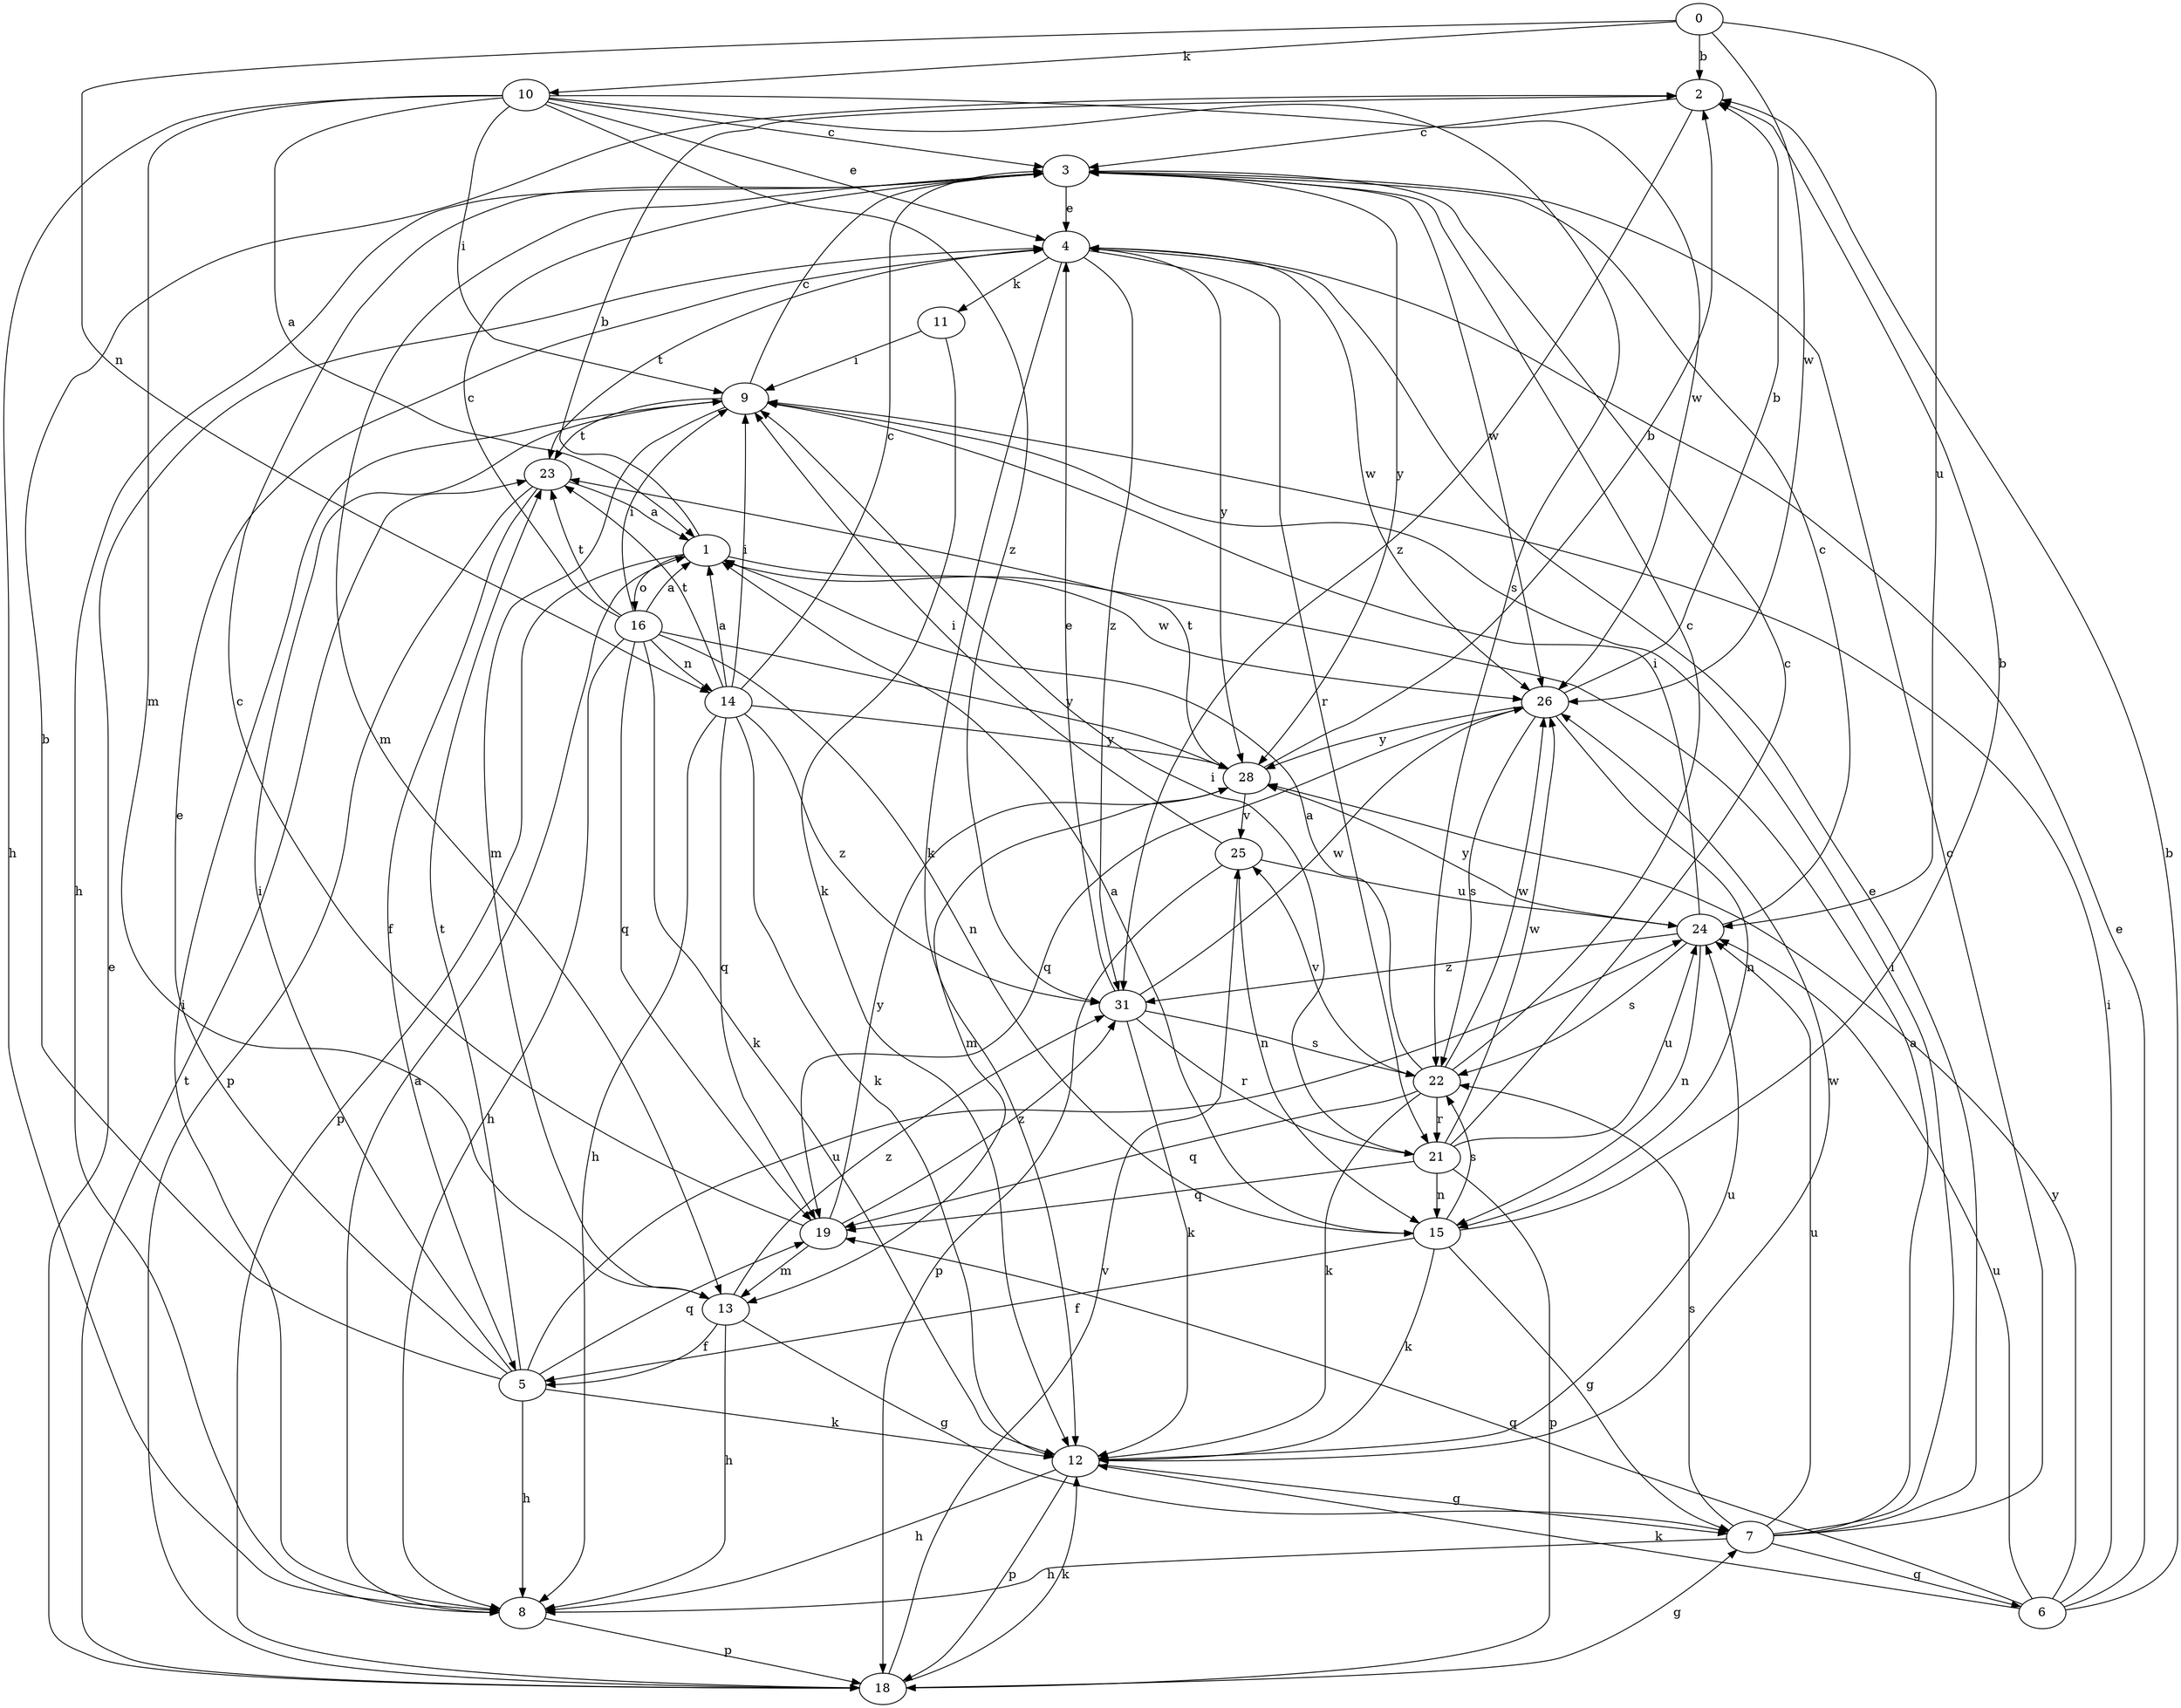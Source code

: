 strict digraph  {
0;
1;
2;
3;
4;
5;
6;
7;
8;
9;
10;
11;
12;
13;
14;
15;
16;
18;
19;
21;
22;
23;
24;
25;
26;
28;
31;
0 -> 2  [label=b];
0 -> 10  [label=k];
0 -> 14  [label=n];
0 -> 24  [label=u];
0 -> 26  [label=w];
1 -> 2  [label=b];
1 -> 16  [label=o];
1 -> 18  [label=p];
1 -> 26  [label=w];
2 -> 3  [label=c];
2 -> 31  [label=z];
3 -> 4  [label=e];
3 -> 8  [label=h];
3 -> 13  [label=m];
3 -> 26  [label=w];
3 -> 28  [label=y];
4 -> 11  [label=k];
4 -> 12  [label=k];
4 -> 21  [label=r];
4 -> 23  [label=t];
4 -> 26  [label=w];
4 -> 28  [label=y];
4 -> 31  [label=z];
5 -> 2  [label=b];
5 -> 4  [label=e];
5 -> 8  [label=h];
5 -> 9  [label=i];
5 -> 12  [label=k];
5 -> 19  [label=q];
5 -> 23  [label=t];
5 -> 24  [label=u];
6 -> 2  [label=b];
6 -> 4  [label=e];
6 -> 9  [label=i];
6 -> 12  [label=k];
6 -> 19  [label=q];
6 -> 24  [label=u];
6 -> 28  [label=y];
7 -> 1  [label=a];
7 -> 3  [label=c];
7 -> 4  [label=e];
7 -> 6  [label=g];
7 -> 8  [label=h];
7 -> 9  [label=i];
7 -> 22  [label=s];
7 -> 24  [label=u];
8 -> 1  [label=a];
8 -> 9  [label=i];
8 -> 18  [label=p];
9 -> 3  [label=c];
9 -> 13  [label=m];
9 -> 23  [label=t];
10 -> 1  [label=a];
10 -> 3  [label=c];
10 -> 4  [label=e];
10 -> 8  [label=h];
10 -> 9  [label=i];
10 -> 13  [label=m];
10 -> 22  [label=s];
10 -> 26  [label=w];
10 -> 31  [label=z];
11 -> 9  [label=i];
11 -> 12  [label=k];
12 -> 7  [label=g];
12 -> 8  [label=h];
12 -> 18  [label=p];
12 -> 24  [label=u];
12 -> 26  [label=w];
13 -> 5  [label=f];
13 -> 7  [label=g];
13 -> 8  [label=h];
13 -> 31  [label=z];
14 -> 1  [label=a];
14 -> 3  [label=c];
14 -> 8  [label=h];
14 -> 9  [label=i];
14 -> 12  [label=k];
14 -> 19  [label=q];
14 -> 23  [label=t];
14 -> 28  [label=y];
14 -> 31  [label=z];
15 -> 1  [label=a];
15 -> 2  [label=b];
15 -> 5  [label=f];
15 -> 7  [label=g];
15 -> 12  [label=k];
15 -> 22  [label=s];
16 -> 1  [label=a];
16 -> 3  [label=c];
16 -> 8  [label=h];
16 -> 9  [label=i];
16 -> 12  [label=k];
16 -> 14  [label=n];
16 -> 15  [label=n];
16 -> 19  [label=q];
16 -> 23  [label=t];
16 -> 28  [label=y];
18 -> 4  [label=e];
18 -> 7  [label=g];
18 -> 12  [label=k];
18 -> 23  [label=t];
18 -> 25  [label=v];
19 -> 3  [label=c];
19 -> 13  [label=m];
19 -> 28  [label=y];
19 -> 31  [label=z];
21 -> 3  [label=c];
21 -> 9  [label=i];
21 -> 15  [label=n];
21 -> 18  [label=p];
21 -> 19  [label=q];
21 -> 24  [label=u];
21 -> 26  [label=w];
22 -> 1  [label=a];
22 -> 3  [label=c];
22 -> 12  [label=k];
22 -> 19  [label=q];
22 -> 21  [label=r];
22 -> 25  [label=v];
22 -> 26  [label=w];
23 -> 1  [label=a];
23 -> 5  [label=f];
23 -> 18  [label=p];
24 -> 3  [label=c];
24 -> 9  [label=i];
24 -> 15  [label=n];
24 -> 22  [label=s];
24 -> 28  [label=y];
24 -> 31  [label=z];
25 -> 9  [label=i];
25 -> 15  [label=n];
25 -> 18  [label=p];
25 -> 24  [label=u];
26 -> 2  [label=b];
26 -> 15  [label=n];
26 -> 19  [label=q];
26 -> 22  [label=s];
26 -> 28  [label=y];
28 -> 2  [label=b];
28 -> 13  [label=m];
28 -> 23  [label=t];
28 -> 25  [label=v];
31 -> 4  [label=e];
31 -> 12  [label=k];
31 -> 21  [label=r];
31 -> 22  [label=s];
31 -> 26  [label=w];
}
